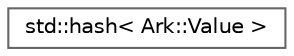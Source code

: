 digraph "Graphical Class Hierarchy"
{
 // INTERACTIVE_SVG=YES
 // LATEX_PDF_SIZE
  bgcolor="transparent";
  edge [fontname=Helvetica,fontsize=10,labelfontname=Helvetica,labelfontsize=10];
  node [fontname=Helvetica,fontsize=10,shape=box,height=0.2,width=0.4];
  rankdir="LR";
  Node0 [id="Node000000",label="std::hash\< Ark::Value \>",height=0.2,width=0.4,color="grey40", fillcolor="white", style="filled",URL="$de/db6/structstd_1_1hash_3_01Ark_1_1Value_01_4.html",tooltip=" "];
}
